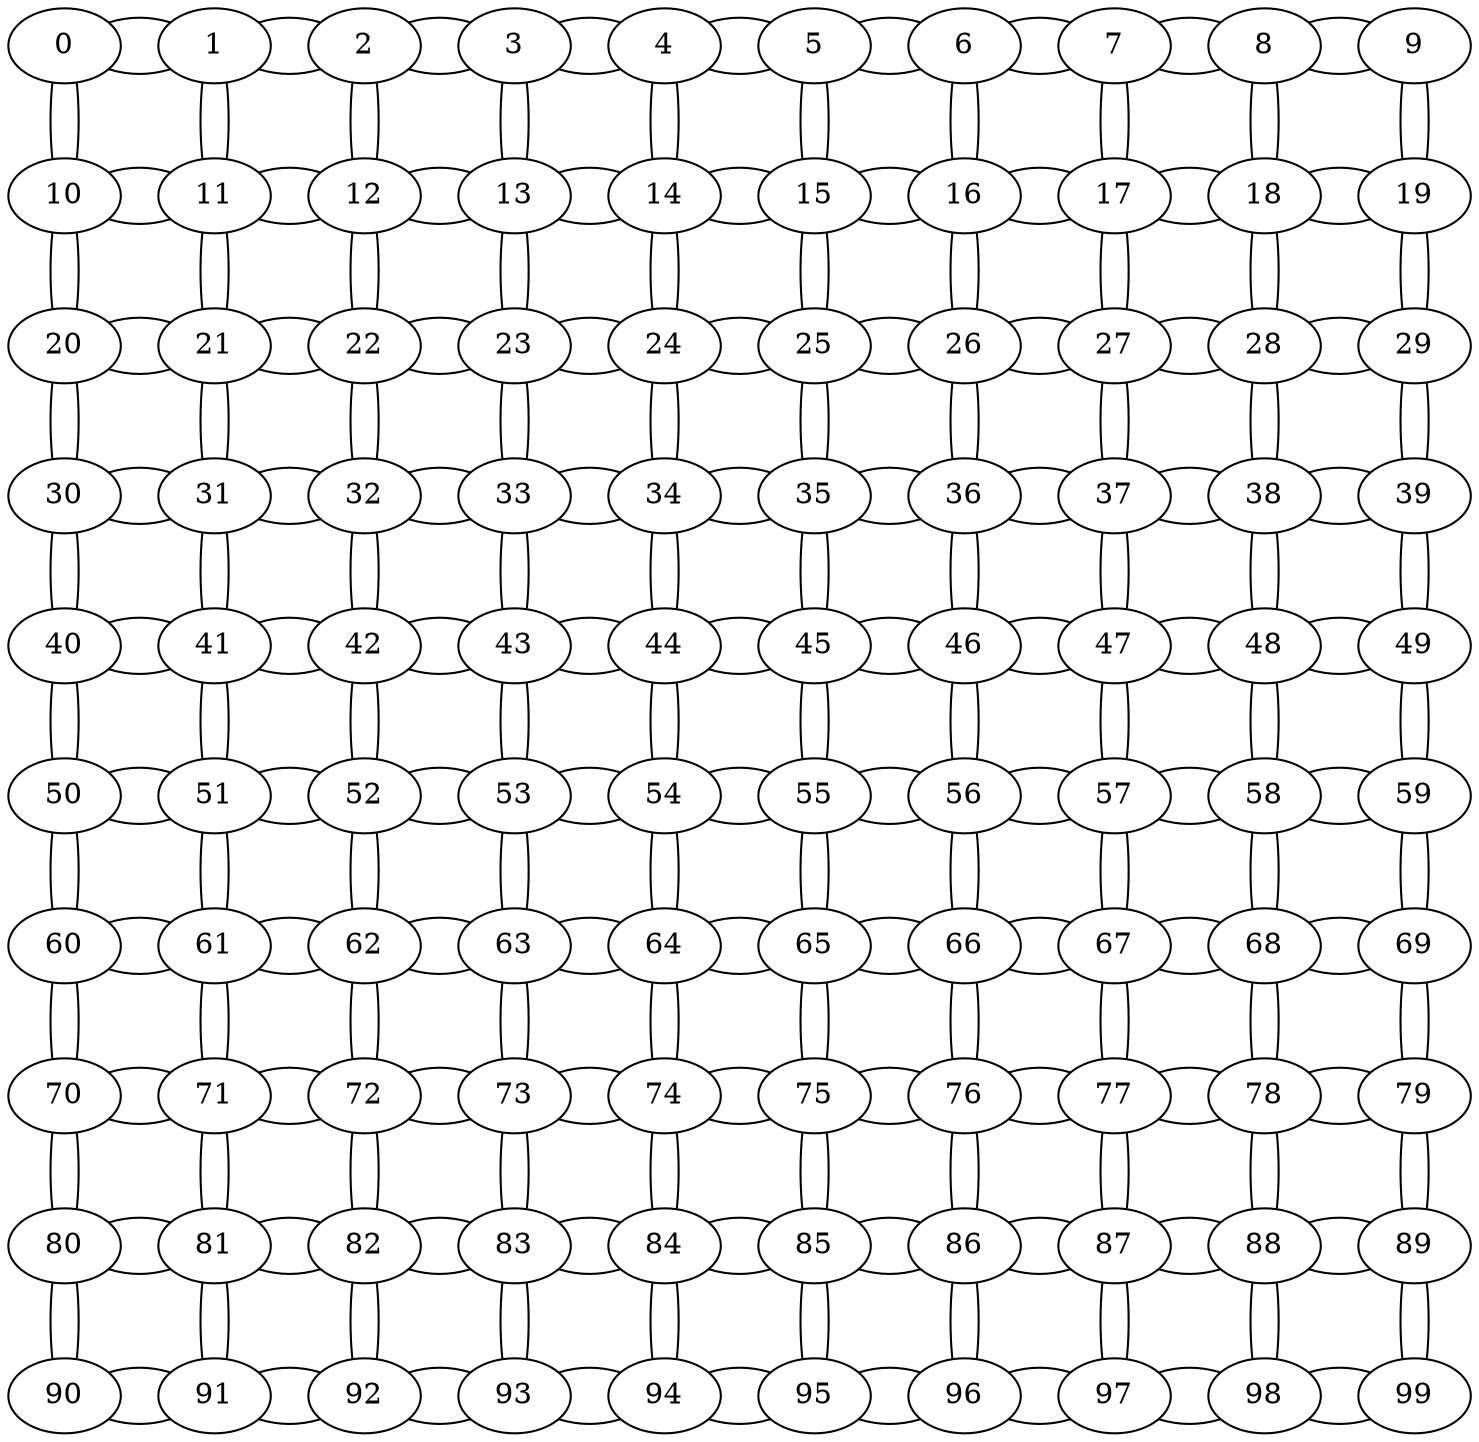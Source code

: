 digraph G {
0->1[arrowhead = "none"]
0->10[arrowhead = "none"]
1->0[arrowhead = "none"]
1->2[arrowhead = "none"]
1->11[arrowhead = "none"]
2->1[arrowhead = "none"]
2->3[arrowhead = "none"]
2->12[arrowhead = "none"]
3->2[arrowhead = "none"]
3->4[arrowhead = "none"]
3->13[arrowhead = "none"]
4->3[arrowhead = "none"]
4->5[arrowhead = "none"]
4->14[arrowhead = "none"]
5->4[arrowhead = "none"]
5->6[arrowhead = "none"]
5->15[arrowhead = "none"]
6->5[arrowhead = "none"]
6->7[arrowhead = "none"]
6->16[arrowhead = "none"]
7->6[arrowhead = "none"]
7->8[arrowhead = "none"]
7->17[arrowhead = "none"]
8->7[arrowhead = "none"]
8->9[arrowhead = "none"]
8->18[arrowhead = "none"]
9->8[arrowhead = "none"]
9->19[arrowhead = "none"]
10->11[arrowhead = "none"]
10->0[arrowhead = "none"]
10->20[arrowhead = "none"]
11->10[arrowhead = "none"]
11->12[arrowhead = "none"]
11->1[arrowhead = "none"]
11->21[arrowhead = "none"]
12->11[arrowhead = "none"]
12->13[arrowhead = "none"]
12->2[arrowhead = "none"]
12->22[arrowhead = "none"]
13->12[arrowhead = "none"]
13->14[arrowhead = "none"]
13->3[arrowhead = "none"]
13->23[arrowhead = "none"]
14->13[arrowhead = "none"]
14->15[arrowhead = "none"]
14->4[arrowhead = "none"]
14->24[arrowhead = "none"]
15->14[arrowhead = "none"]
15->16[arrowhead = "none"]
15->5[arrowhead = "none"]
15->25[arrowhead = "none"]
16->15[arrowhead = "none"]
16->17[arrowhead = "none"]
16->6[arrowhead = "none"]
16->26[arrowhead = "none"]
17->16[arrowhead = "none"]
17->18[arrowhead = "none"]
17->7[arrowhead = "none"]
17->27[arrowhead = "none"]
18->17[arrowhead = "none"]
18->19[arrowhead = "none"]
18->8[arrowhead = "none"]
18->28[arrowhead = "none"]
19->18[arrowhead = "none"]
19->9[arrowhead = "none"]
19->29[arrowhead = "none"]
20->21[arrowhead = "none"]
20->10[arrowhead = "none"]
20->30[arrowhead = "none"]
21->20[arrowhead = "none"]
21->22[arrowhead = "none"]
21->11[arrowhead = "none"]
21->31[arrowhead = "none"]
22->21[arrowhead = "none"]
22->23[arrowhead = "none"]
22->12[arrowhead = "none"]
22->32[arrowhead = "none"]
23->22[arrowhead = "none"]
23->24[arrowhead = "none"]
23->13[arrowhead = "none"]
23->33[arrowhead = "none"]
24->23[arrowhead = "none"]
24->25[arrowhead = "none"]
24->14[arrowhead = "none"]
24->34[arrowhead = "none"]
25->24[arrowhead = "none"]
25->26[arrowhead = "none"]
25->15[arrowhead = "none"]
25->35[arrowhead = "none"]
26->25[arrowhead = "none"]
26->27[arrowhead = "none"]
26->16[arrowhead = "none"]
26->36[arrowhead = "none"]
27->26[arrowhead = "none"]
27->28[arrowhead = "none"]
27->17[arrowhead = "none"]
27->37[arrowhead = "none"]
28->27[arrowhead = "none"]
28->29[arrowhead = "none"]
28->18[arrowhead = "none"]
28->38[arrowhead = "none"]
29->28[arrowhead = "none"]
29->19[arrowhead = "none"]
29->39[arrowhead = "none"]
30->31[arrowhead = "none"]
30->20[arrowhead = "none"]
30->40[arrowhead = "none"]
31->30[arrowhead = "none"]
31->32[arrowhead = "none"]
31->21[arrowhead = "none"]
31->41[arrowhead = "none"]
32->31[arrowhead = "none"]
32->33[arrowhead = "none"]
32->22[arrowhead = "none"]
32->42[arrowhead = "none"]
33->32[arrowhead = "none"]
33->34[arrowhead = "none"]
33->23[arrowhead = "none"]
33->43[arrowhead = "none"]
34->33[arrowhead = "none"]
34->35[arrowhead = "none"]
34->24[arrowhead = "none"]
34->44[arrowhead = "none"]
35->34[arrowhead = "none"]
35->36[arrowhead = "none"]
35->25[arrowhead = "none"]
35->45[arrowhead = "none"]
36->35[arrowhead = "none"]
36->37[arrowhead = "none"]
36->26[arrowhead = "none"]
36->46[arrowhead = "none"]
37->36[arrowhead = "none"]
37->38[arrowhead = "none"]
37->27[arrowhead = "none"]
37->47[arrowhead = "none"]
38->37[arrowhead = "none"]
38->39[arrowhead = "none"]
38->28[arrowhead = "none"]
38->48[arrowhead = "none"]
39->38[arrowhead = "none"]
39->29[arrowhead = "none"]
39->49[arrowhead = "none"]
40->41[arrowhead = "none"]
40->30[arrowhead = "none"]
40->50[arrowhead = "none"]
41->40[arrowhead = "none"]
41->42[arrowhead = "none"]
41->31[arrowhead = "none"]
41->51[arrowhead = "none"]
42->41[arrowhead = "none"]
42->43[arrowhead = "none"]
42->32[arrowhead = "none"]
42->52[arrowhead = "none"]
43->42[arrowhead = "none"]
43->44[arrowhead = "none"]
43->33[arrowhead = "none"]
43->53[arrowhead = "none"]
44->43[arrowhead = "none"]
44->45[arrowhead = "none"]
44->34[arrowhead = "none"]
44->54[arrowhead = "none"]
45->44[arrowhead = "none"]
45->46[arrowhead = "none"]
45->35[arrowhead = "none"]
45->55[arrowhead = "none"]
46->45[arrowhead = "none"]
46->47[arrowhead = "none"]
46->36[arrowhead = "none"]
46->56[arrowhead = "none"]
47->46[arrowhead = "none"]
47->48[arrowhead = "none"]
47->37[arrowhead = "none"]
47->57[arrowhead = "none"]
48->47[arrowhead = "none"]
48->49[arrowhead = "none"]
48->38[arrowhead = "none"]
48->58[arrowhead = "none"]
49->48[arrowhead = "none"]
49->39[arrowhead = "none"]
49->59[arrowhead = "none"]
50->51[arrowhead = "none"]
50->40[arrowhead = "none"]
50->60[arrowhead = "none"]
51->50[arrowhead = "none"]
51->52[arrowhead = "none"]
51->41[arrowhead = "none"]
51->61[arrowhead = "none"]
52->51[arrowhead = "none"]
52->53[arrowhead = "none"]
52->42[arrowhead = "none"]
52->62[arrowhead = "none"]
53->52[arrowhead = "none"]
53->54[arrowhead = "none"]
53->43[arrowhead = "none"]
53->63[arrowhead = "none"]
54->53[arrowhead = "none"]
54->55[arrowhead = "none"]
54->44[arrowhead = "none"]
54->64[arrowhead = "none"]
55->54[arrowhead = "none"]
55->56[arrowhead = "none"]
55->45[arrowhead = "none"]
55->65[arrowhead = "none"]
56->55[arrowhead = "none"]
56->57[arrowhead = "none"]
56->46[arrowhead = "none"]
56->66[arrowhead = "none"]
57->56[arrowhead = "none"]
57->58[arrowhead = "none"]
57->47[arrowhead = "none"]
57->67[arrowhead = "none"]
58->57[arrowhead = "none"]
58->59[arrowhead = "none"]
58->48[arrowhead = "none"]
58->68[arrowhead = "none"]
59->58[arrowhead = "none"]
59->49[arrowhead = "none"]
59->69[arrowhead = "none"]
60->61[arrowhead = "none"]
60->50[arrowhead = "none"]
60->70[arrowhead = "none"]
61->60[arrowhead = "none"]
61->62[arrowhead = "none"]
61->51[arrowhead = "none"]
61->71[arrowhead = "none"]
62->61[arrowhead = "none"]
62->63[arrowhead = "none"]
62->52[arrowhead = "none"]
62->72[arrowhead = "none"]
63->62[arrowhead = "none"]
63->64[arrowhead = "none"]
63->53[arrowhead = "none"]
63->73[arrowhead = "none"]
64->63[arrowhead = "none"]
64->65[arrowhead = "none"]
64->54[arrowhead = "none"]
64->74[arrowhead = "none"]
65->64[arrowhead = "none"]
65->66[arrowhead = "none"]
65->55[arrowhead = "none"]
65->75[arrowhead = "none"]
66->65[arrowhead = "none"]
66->67[arrowhead = "none"]
66->56[arrowhead = "none"]
66->76[arrowhead = "none"]
67->66[arrowhead = "none"]
67->68[arrowhead = "none"]
67->57[arrowhead = "none"]
67->77[arrowhead = "none"]
68->67[arrowhead = "none"]
68->69[arrowhead = "none"]
68->58[arrowhead = "none"]
68->78[arrowhead = "none"]
69->68[arrowhead = "none"]
69->59[arrowhead = "none"]
69->79[arrowhead = "none"]
70->71[arrowhead = "none"]
70->60[arrowhead = "none"]
70->80[arrowhead = "none"]
71->70[arrowhead = "none"]
71->72[arrowhead = "none"]
71->61[arrowhead = "none"]
71->81[arrowhead = "none"]
72->71[arrowhead = "none"]
72->73[arrowhead = "none"]
72->62[arrowhead = "none"]
72->82[arrowhead = "none"]
73->72[arrowhead = "none"]
73->74[arrowhead = "none"]
73->63[arrowhead = "none"]
73->83[arrowhead = "none"]
74->73[arrowhead = "none"]
74->75[arrowhead = "none"]
74->64[arrowhead = "none"]
74->84[arrowhead = "none"]
75->74[arrowhead = "none"]
75->76[arrowhead = "none"]
75->65[arrowhead = "none"]
75->85[arrowhead = "none"]
76->75[arrowhead = "none"]
76->77[arrowhead = "none"]
76->66[arrowhead = "none"]
76->86[arrowhead = "none"]
77->76[arrowhead = "none"]
77->78[arrowhead = "none"]
77->67[arrowhead = "none"]
77->87[arrowhead = "none"]
78->77[arrowhead = "none"]
78->79[arrowhead = "none"]
78->68[arrowhead = "none"]
78->88[arrowhead = "none"]
79->78[arrowhead = "none"]
79->69[arrowhead = "none"]
79->89[arrowhead = "none"]
80->81[arrowhead = "none"]
80->70[arrowhead = "none"]
80->90[arrowhead = "none"]
81->80[arrowhead = "none"]
81->82[arrowhead = "none"]
81->71[arrowhead = "none"]
81->91[arrowhead = "none"]
82->81[arrowhead = "none"]
82->83[arrowhead = "none"]
82->72[arrowhead = "none"]
82->92[arrowhead = "none"]
83->82[arrowhead = "none"]
83->84[arrowhead = "none"]
83->73[arrowhead = "none"]
83->93[arrowhead = "none"]
84->83[arrowhead = "none"]
84->85[arrowhead = "none"]
84->74[arrowhead = "none"]
84->94[arrowhead = "none"]
85->84[arrowhead = "none"]
85->86[arrowhead = "none"]
85->75[arrowhead = "none"]
85->95[arrowhead = "none"]
86->85[arrowhead = "none"]
86->87[arrowhead = "none"]
86->76[arrowhead = "none"]
86->96[arrowhead = "none"]
87->86[arrowhead = "none"]
87->88[arrowhead = "none"]
87->77[arrowhead = "none"]
87->97[arrowhead = "none"]
88->87[arrowhead = "none"]
88->89[arrowhead = "none"]
88->78[arrowhead = "none"]
88->98[arrowhead = "none"]
89->88[arrowhead = "none"]
89->79[arrowhead = "none"]
89->99[arrowhead = "none"]
90->91[arrowhead = "none"]
90->80[arrowhead = "none"]
91->90[arrowhead = "none"]
91->92[arrowhead = "none"]
91->81[arrowhead = "none"]
92->91[arrowhead = "none"]
92->93[arrowhead = "none"]
92->82[arrowhead = "none"]
93->92[arrowhead = "none"]
93->94[arrowhead = "none"]
93->83[arrowhead = "none"]
94->93[arrowhead = "none"]
94->95[arrowhead = "none"]
94->84[arrowhead = "none"]
95->94[arrowhead = "none"]
95->96[arrowhead = "none"]
95->85[arrowhead = "none"]
96->95[arrowhead = "none"]
96->97[arrowhead = "none"]
96->86[arrowhead = "none"]
97->96[arrowhead = "none"]
97->98[arrowhead = "none"]
97->87[arrowhead = "none"]
98->97[arrowhead = "none"]
98->99[arrowhead = "none"]
98->88[arrowhead = "none"]
99->98[arrowhead = "none"]
99->89[arrowhead = "none"]
{rank = same; 0 1 2 3 4 5 6 7 8 9 }
{rank = same; 10 11 12 13 14 15 16 17 18 19 }
{rank = same; 20 21 22 23 24 25 26 27 28 29 }
{rank = same; 30 31 32 33 34 35 36 37 38 39 }
{rank = same; 40 41 42 43 44 45 46 47 48 49 }
{rank = same; 50 51 52 53 54 55 56 57 58 59 }
{rank = same; 60 61 62 63 64 65 66 67 68 69 }
{rank = same; 70 71 72 73 74 75 76 77 78 79 }
{rank = same; 80 81 82 83 84 85 86 87 88 89 }
{rank = same; 90 91 92 93 94 95 96 97 98 99 }
}
